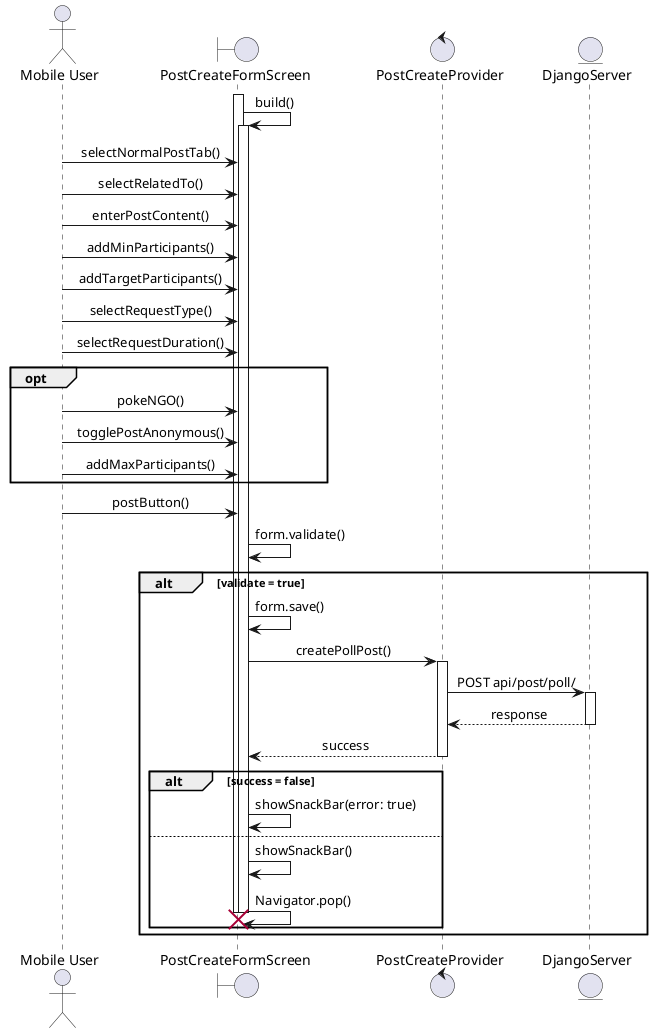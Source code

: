 @startuml uc1-sequence
skinparam sequenceMessageAlign center
actor       "Mobile User"       as actor
boundary    PostCreateFormScreen    as ui
control     PostCreateProvider  as provider
entity      DjangoServer      as server

activate  ui
ui -> ui: build()
activate ui
actor -> ui: selectNormalPostTab()
actor -> ui: selectRelatedTo()
actor -> ui: enterPostContent()
actor -> ui: addMinParticipants()
actor -> ui: addTargetParticipants()
actor -> ui: selectRequestType()
actor -> ui: selectRequestDuration()
opt
    actor -> ui: pokeNGO()
    actor -> ui: togglePostAnonymous()
    actor -> ui: addMaxParticipants()
end
actor -> ui: postButton()
ui -> ui: form.validate()
alt validate = true
    ui -> ui: form.save()
    ui -> provider: createPollPost()
    activate provider
    provider -> server: POST api/post/poll/
    activate server
    server --> provider: response
    deactivate server
    return success
    alt success = false
        ui -> ui: showSnackBar(error: true)
    else
        ui -> ui: showSnackBar()
        ui -> ui: Navigator.pop()
        deactivate ui
        destroy ui
    end
end
@enduml
